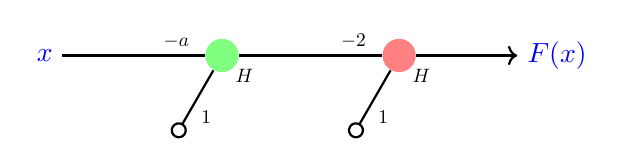 % Figure after Kjell Magne Fauske
% http://www.texample.net/tikz/examples/neural-network/
\begin{tikzpicture}[scale=1.5]
   \def\layersep{1.5cm}
    \tikzstyle{every pin edge}=[thick]
    \tikzstyle{neuron}=[circle,fill=black!25,minimum size=12pt,inner sep=0pt]
    \tikzstyle{entree}=[];
    \tikzstyle{input neuron}=[neuron, fill=green!50];
    \tikzstyle{output neuron}=[neuron, fill=red!50];
    \tikzstyle{hidden neuron}=[neuron, fill=blue!50];
    \tikzstyle{annot} = [text width=4em, text centered]

% Entree
\node[entree,blue] (E) at (-\layersep,0) {$x$};


% Premiere couche
\node[input neuron] (I) at (0,0) {};


\node[below right=0.8ex,scale=0.7] at (I) {$H$};

%Seconde couche et sortie
\node[output neuron] (O) at (\layersep,0 cm) {};
\node[below right=0.8ex,scale=0.7] at (O) {$H$};

% Arrete et poids
 \path[thick] (E) edge node[pos=0.8,above,scale=0.7]{$-a$} (I) ;
\draw[-o,thick] (I) to node[midway,below right,scale=0.7]{$1$} ++ (-120:0.8);



 \path[thick] (I) edge node[pos=0.8,above,scale=0.7]{$-2$} (O);
 \draw[-o,thick] (O) to node[midway,below right,scale=0.7]{$1$} ++ (-120:0.8) ;

% Sortie
 \draw[->,thick] (O)-- ++(1,0) node[right,blue]{$F(x)$};

\end{tikzpicture}  